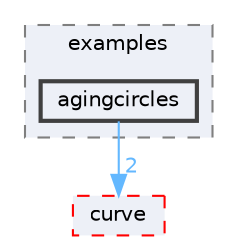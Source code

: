 digraph "agingcircles"
{
 // LATEX_PDF_SIZE
  bgcolor="transparent";
  edge [fontname=Helvetica,fontsize=10,labelfontname=Helvetica,labelfontsize=10];
  node [fontname=Helvetica,fontsize=10,shape=box,height=0.2,width=0.4];
  compound=true
  subgraph clusterdir_483b170189ed58d6b1ab0874bc3c6f47 {
    graph [ bgcolor="#edf0f7", pencolor="grey50", label="examples", fontname=Helvetica,fontsize=10 style="filled,dashed", URL="dir_483b170189ed58d6b1ab0874bc3c6f47.html",tooltip=""]
  dir_67d3f240123d9b4f668d8a075499a34d [label="agingcircles", fillcolor="#edf0f7", color="grey25", style="filled,bold", URL="dir_67d3f240123d9b4f668d8a075499a34d.html",tooltip=""];
  }
  dir_47425afe2895be1f5d86a2a0b876b986 [label="curve", fillcolor="#edf0f7", color="red", style="filled,dashed", URL="dir_47425afe2895be1f5d86a2a0b876b986.html",tooltip=""];
  dir_67d3f240123d9b4f668d8a075499a34d->dir_47425afe2895be1f5d86a2a0b876b986 [headlabel="2", labeldistance=1.5 headhref="dir_000000_000007.html" color="steelblue1" fontcolor="steelblue1"];
}
